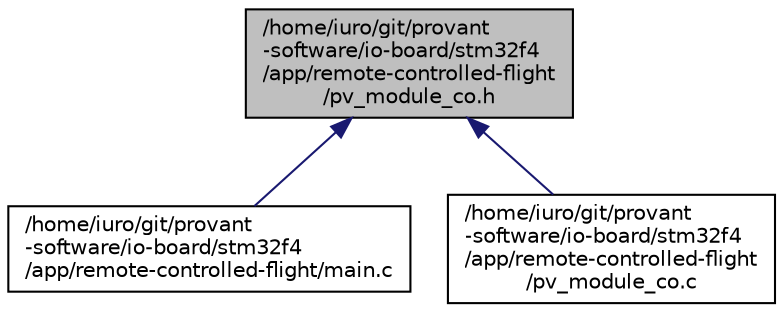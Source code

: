 digraph "/home/iuro/git/provant-software/io-board/stm32f4/app/remote-controlled-flight/pv_module_co.h"
{
  edge [fontname="Helvetica",fontsize="10",labelfontname="Helvetica",labelfontsize="10"];
  node [fontname="Helvetica",fontsize="10",shape=record];
  Node1 [label="/home/iuro/git/provant\l-software/io-board/stm32f4\l/app/remote-controlled-flight\l/pv_module_co.h",height=0.2,width=0.4,color="black", fillcolor="grey75", style="filled" fontcolor="black"];
  Node1 -> Node2 [dir="back",color="midnightblue",fontsize="10",style="solid"];
  Node2 [label="/home/iuro/git/provant\l-software/io-board/stm32f4\l/app/remote-controlled-flight/main.c",height=0.2,width=0.4,color="black", fillcolor="white", style="filled",URL="$main_8c.html",tooltip="Startup do projeto. "];
  Node1 -> Node3 [dir="back",color="midnightblue",fontsize="10",style="solid"];
  Node3 [label="/home/iuro/git/provant\l-software/io-board/stm32f4\l/app/remote-controlled-flight\l/pv_module_co.c",height=0.2,width=0.4,color="black", fillcolor="white", style="filled",URL="$pv__module__co_8c.html"];
}
